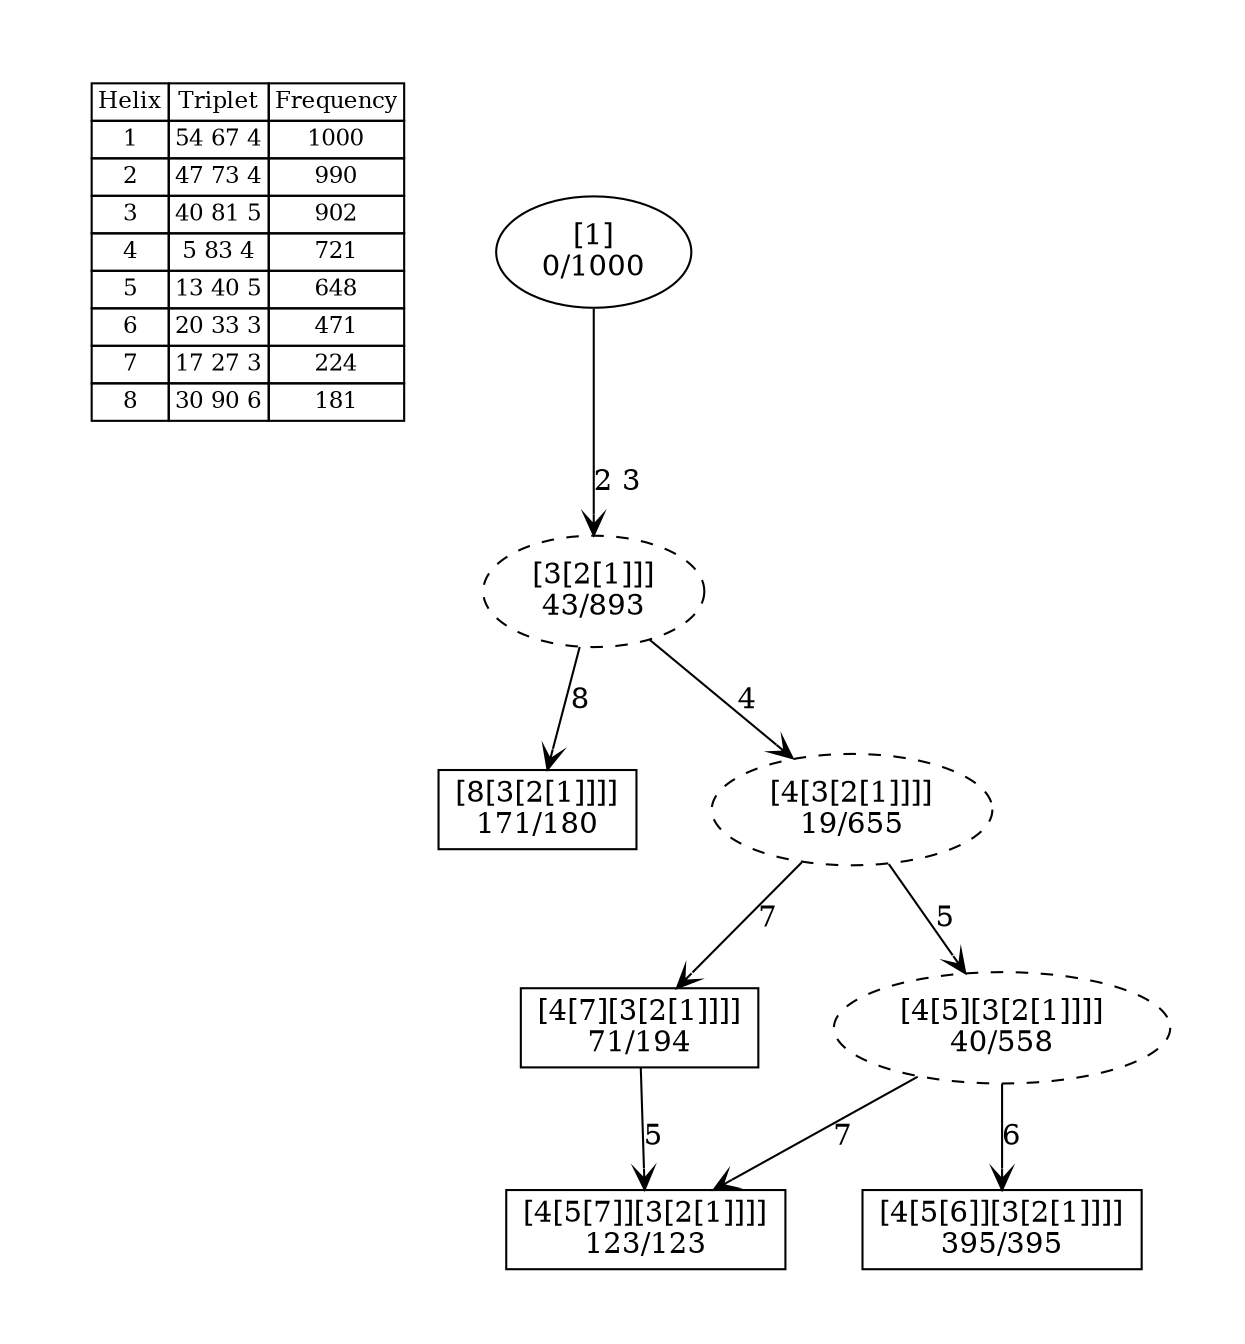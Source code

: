 digraph G {
	pad = 0.5;
	nodesep = 0.5;
"legend" [label = < <table border="0" cellborder="1" cellspacing="0"><tr><td>Helix</td><td>Triplet</td><td>Frequency</td></tr>
<tr><td>1</td><td>54 67 4</td><td>1000</td></tr>
<tr><td>2</td><td>47 73 4</td><td>990</td></tr>
<tr><td>3</td><td>40 81 5</td><td>902</td></tr>
<tr><td>4</td><td>5 83 4</td><td>721</td></tr>
<tr><td>5</td><td>13 40 5</td><td>648</td></tr>
<tr><td>6</td><td>20 33 3</td><td>471</td></tr>
<tr><td>7</td><td>17 27 3</td><td>224</td></tr>
<tr><td>8</td><td>30 90 6</td><td>181</td></tr>
</table>>, shape = plaintext, fontsize=11];
"1 2 3 4 5 6 " [shape = box];
"1 2 3 8 " [shape = box];
"1 2 3 4 5 7 " [shape = box];
"1 2 3 4 7 " [shape = box];
"1 2 3 " [style = dashed];
"1 2 3 4 5 " [style = dashed];
"1 2 3 4 " [style = dashed];
"1 2 3 4 5 6 " [label = "[4[5[6]][3[2[1]]]]\n395/395"];
"1 2 3 8 " [label = "[8[3[2[1]]]]\n171/180"];
"1 2 3 4 5 7 " [label = "[4[5[7]][3[2[1]]]]\n123/123"];
"1 2 3 4 7 " [label = "[4[7][3[2[1]]]]\n71/194"];
"1 2 3 " [label = "[3[2[1]]]\n43/893"];
"1 2 3 4 5 " [label = "[4[5][3[2[1]]]]\n40/558"];
"1 2 3 4 " [label = "[4[3[2[1]]]]\n19/655"];
"1 " [label = "[1]\n0/1000"];
"1 2 3 4 7 " -> "1 2 3 4 5 7 " [label = "5 ", arrowhead = vee];
"1 2 3 " -> "1 2 3 8 " [label = "8 ", arrowhead = vee];
"1 2 3 " -> "1 2 3 4 " [label = "4 ", arrowhead = vee];
"1 2 3 4 5 " -> "1 2 3 4 5 6 " [label = "6 ", arrowhead = vee];
"1 2 3 4 5 " -> "1 2 3 4 5 7 " [label = "7 ", arrowhead = vee];
"1 2 3 4 " -> "1 2 3 4 7 " [label = "7 ", arrowhead = vee];
"1 2 3 4 " -> "1 2 3 4 5 " [label = "5 ", arrowhead = vee];
"1 " -> "1 2 3 " [label = "2 3 ", arrowhead = vee];
}